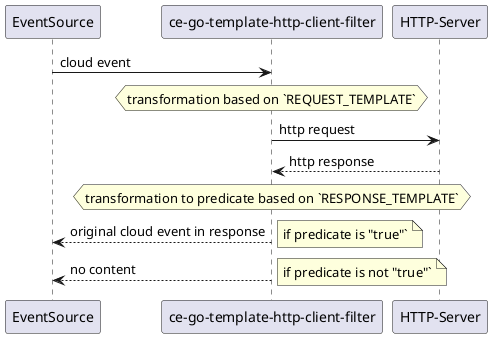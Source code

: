@startuml ce-go-template-http-client-filter
EventSource -> "ce-go-template-http-client-filter": cloud event
hnote over "ce-go-template-http-client-filter" : transformation based on `REQUEST_TEMPLATE`
"ce-go-template-http-client-filter" -> "HTTP-Server": http request
"HTTP-Server" --> "ce-go-template-http-client-filter": http response
hnote over "ce-go-template-http-client-filter" : transformation to predicate based on `RESPONSE_TEMPLATE`
"ce-go-template-http-client-filter" --> EventSource: original cloud event in response
note right: if predicate is "true"`
"ce-go-template-http-client-filter" --> EventSource: no content
note right: if predicate is not "true"`

@enduml